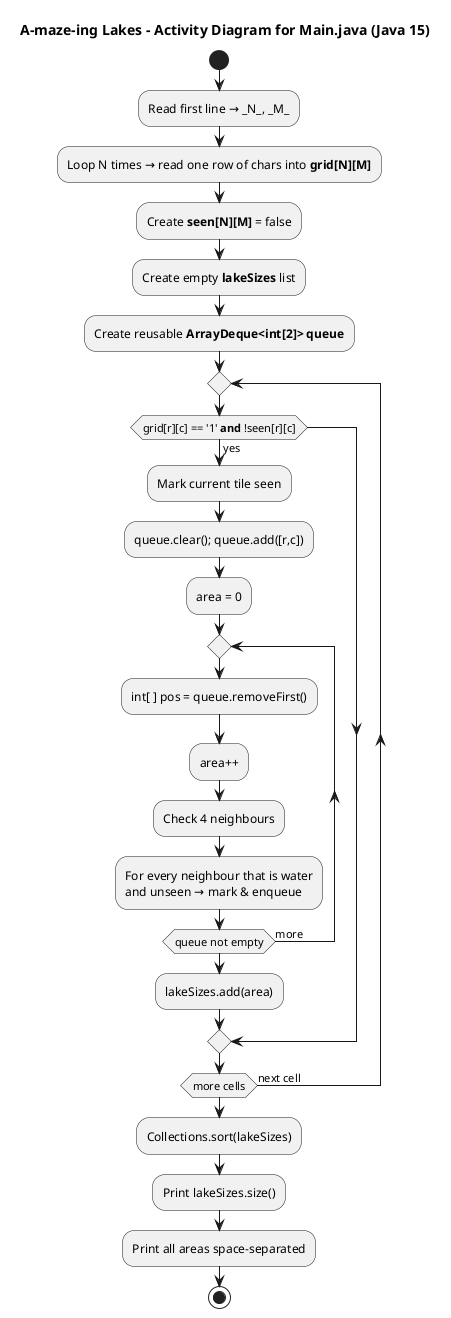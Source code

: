 @startuml TD
title A-maze-ing Lakes - Activity Diagram for Main.java (Java 15)

start

:Read first line → _N_, _M_;
:Loop N times → read one row of chars into **grid[N][M]**;

:Create **seen[N][M]** = false;
:Create empty **lakeSizes** list;
:Create reusable **ArrayDeque<int[2]> queue**;

repeat
    if (grid[r][c] == '1' **and** !seen[r][c]) then (yes)
        :Mark current tile seen;
        :queue.clear(); queue.add([r,c]);
        :area = 0;
        repeat
            :int[ ] pos = queue.removeFirst();
            :area++;
            :Check 4 neighbours;
            :For every neighbour that is water\nand unseen → mark & enqueue;
        repeat while (queue not empty) is (more)
        :lakeSizes.add(area);
    endif
repeat while (more cells) is (next cell)

:Collections.sort(lakeSizes);
:Print lakeSizes.size();
:Print all areas space-separated;
stop
@enduml